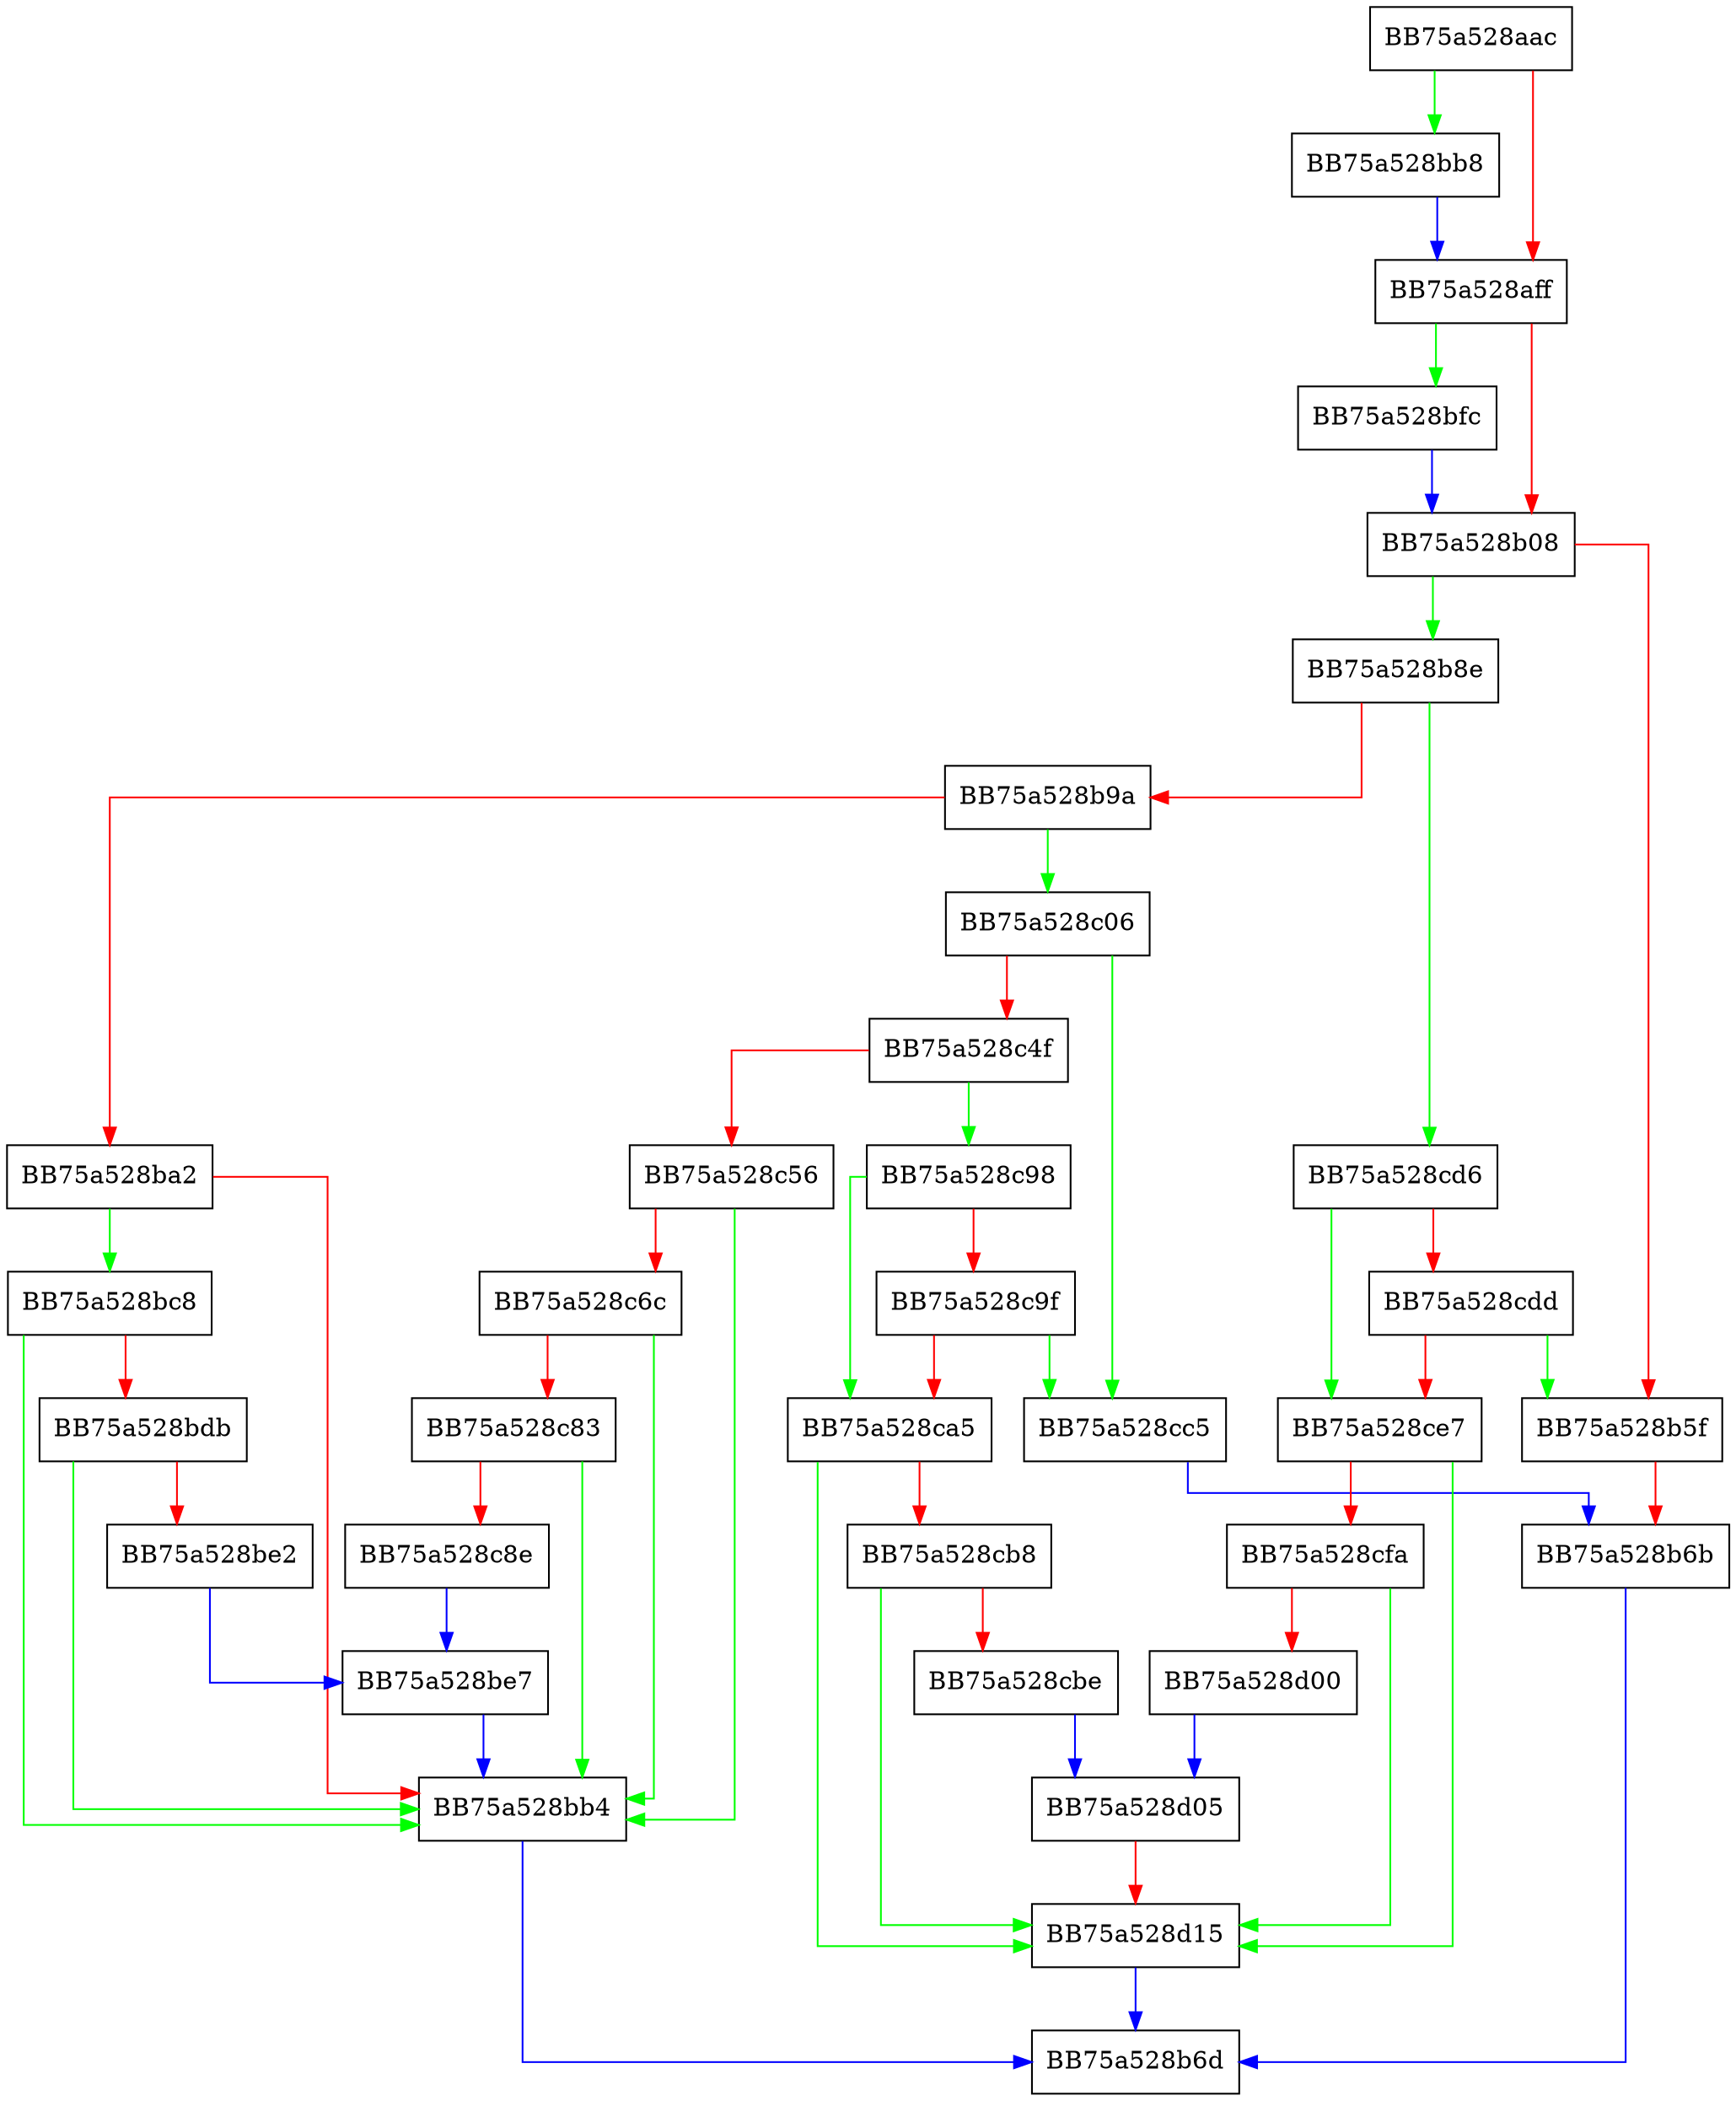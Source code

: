 digraph FindNextFileInternal {
  node [shape="box"];
  graph [splines=ortho];
  BB75a528aac -> BB75a528bb8 [color="green"];
  BB75a528aac -> BB75a528aff [color="red"];
  BB75a528aff -> BB75a528bfc [color="green"];
  BB75a528aff -> BB75a528b08 [color="red"];
  BB75a528b08 -> BB75a528b8e [color="green"];
  BB75a528b08 -> BB75a528b5f [color="red"];
  BB75a528b5f -> BB75a528b6b [color="red"];
  BB75a528b6b -> BB75a528b6d [color="blue"];
  BB75a528b8e -> BB75a528cd6 [color="green"];
  BB75a528b8e -> BB75a528b9a [color="red"];
  BB75a528b9a -> BB75a528c06 [color="green"];
  BB75a528b9a -> BB75a528ba2 [color="red"];
  BB75a528ba2 -> BB75a528bc8 [color="green"];
  BB75a528ba2 -> BB75a528bb4 [color="red"];
  BB75a528bb4 -> BB75a528b6d [color="blue"];
  BB75a528bb8 -> BB75a528aff [color="blue"];
  BB75a528bc8 -> BB75a528bb4 [color="green"];
  BB75a528bc8 -> BB75a528bdb [color="red"];
  BB75a528bdb -> BB75a528bb4 [color="green"];
  BB75a528bdb -> BB75a528be2 [color="red"];
  BB75a528be2 -> BB75a528be7 [color="blue"];
  BB75a528be7 -> BB75a528bb4 [color="blue"];
  BB75a528bfc -> BB75a528b08 [color="blue"];
  BB75a528c06 -> BB75a528cc5 [color="green"];
  BB75a528c06 -> BB75a528c4f [color="red"];
  BB75a528c4f -> BB75a528c98 [color="green"];
  BB75a528c4f -> BB75a528c56 [color="red"];
  BB75a528c56 -> BB75a528bb4 [color="green"];
  BB75a528c56 -> BB75a528c6c [color="red"];
  BB75a528c6c -> BB75a528bb4 [color="green"];
  BB75a528c6c -> BB75a528c83 [color="red"];
  BB75a528c83 -> BB75a528bb4 [color="green"];
  BB75a528c83 -> BB75a528c8e [color="red"];
  BB75a528c8e -> BB75a528be7 [color="blue"];
  BB75a528c98 -> BB75a528ca5 [color="green"];
  BB75a528c98 -> BB75a528c9f [color="red"];
  BB75a528c9f -> BB75a528cc5 [color="green"];
  BB75a528c9f -> BB75a528ca5 [color="red"];
  BB75a528ca5 -> BB75a528d15 [color="green"];
  BB75a528ca5 -> BB75a528cb8 [color="red"];
  BB75a528cb8 -> BB75a528d15 [color="green"];
  BB75a528cb8 -> BB75a528cbe [color="red"];
  BB75a528cbe -> BB75a528d05 [color="blue"];
  BB75a528cc5 -> BB75a528b6b [color="blue"];
  BB75a528cd6 -> BB75a528ce7 [color="green"];
  BB75a528cd6 -> BB75a528cdd [color="red"];
  BB75a528cdd -> BB75a528b5f [color="green"];
  BB75a528cdd -> BB75a528ce7 [color="red"];
  BB75a528ce7 -> BB75a528d15 [color="green"];
  BB75a528ce7 -> BB75a528cfa [color="red"];
  BB75a528cfa -> BB75a528d15 [color="green"];
  BB75a528cfa -> BB75a528d00 [color="red"];
  BB75a528d00 -> BB75a528d05 [color="blue"];
  BB75a528d05 -> BB75a528d15 [color="red"];
  BB75a528d15 -> BB75a528b6d [color="blue"];
}